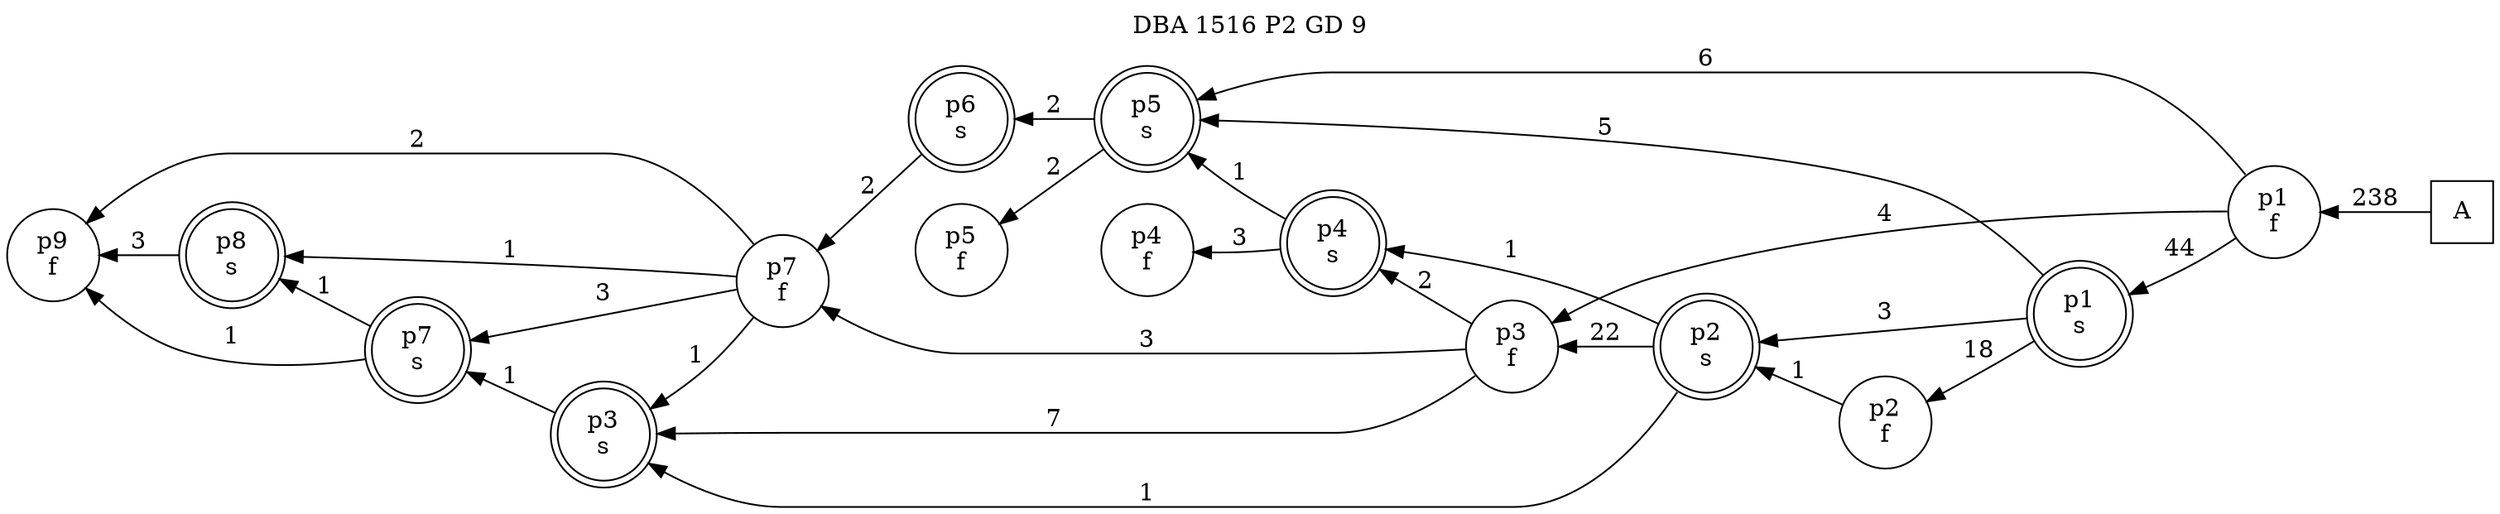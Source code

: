 digraph DBA_1516_P2_GD_9_GOOD {
labelloc="tl"
label= " DBA 1516 P2 GD 9 "
rankdir="RL";
"A" [shape="square" label="A"]
"p1_f" [shape="circle" label="p1
f"]
"p1_s" [shape="doublecircle" label="p1
s"]
"p2_f" [shape="circle" label="p2
f"]
"p2_s" [shape="doublecircle" label="p2
s"]
"p3_f" [shape="circle" label="p3
f"]
"p4_s" [shape="doublecircle" label="p4
s"]
"p5_s" [shape="doublecircle" label="p5
s"]
"p6_s" [shape="doublecircle" label="p6
s"]
"p7_f" [shape="circle" label="p7
f"]
"p8_s" [shape="doublecircle" label="p8
s"]
"p9_f" [shape="circle" label="p9
f"]
"p3_s" [shape="doublecircle" label="p3
s"]
"p7_s" [shape="doublecircle" label="p7
s"]
"p5_f" [shape="circle" label="p5
f"]
"p4_f" [shape="circle" label="p4
f"]
"A" -> "p1_f" [ label=238]
"p1_f" -> "p1_s" [ label=44]
"p1_f" -> "p3_f" [ label=4]
"p1_f" -> "p5_s" [ label=6]
"p1_s" -> "p2_f" [ label=18]
"p1_s" -> "p2_s" [ label=3]
"p1_s" -> "p5_s" [ label=5]
"p2_f" -> "p2_s" [ label=1]
"p2_s" -> "p3_f" [ label=22]
"p2_s" -> "p4_s" [ label=1]
"p2_s" -> "p3_s" [ label=1]
"p3_f" -> "p4_s" [ label=2]
"p3_f" -> "p7_f" [ label=3]
"p3_f" -> "p3_s" [ label=7]
"p4_s" -> "p5_s" [ label=1]
"p4_s" -> "p4_f" [ label=3]
"p5_s" -> "p6_s" [ label=2]
"p5_s" -> "p5_f" [ label=2]
"p6_s" -> "p7_f" [ label=2]
"p7_f" -> "p8_s" [ label=1]
"p7_f" -> "p9_f" [ label=2]
"p7_f" -> "p3_s" [ label=1]
"p7_f" -> "p7_s" [ label=3]
"p8_s" -> "p9_f" [ label=3]
"p3_s" -> "p7_s" [ label=1]
"p7_s" -> "p8_s" [ label=1]
"p7_s" -> "p9_f" [ label=1]
}
